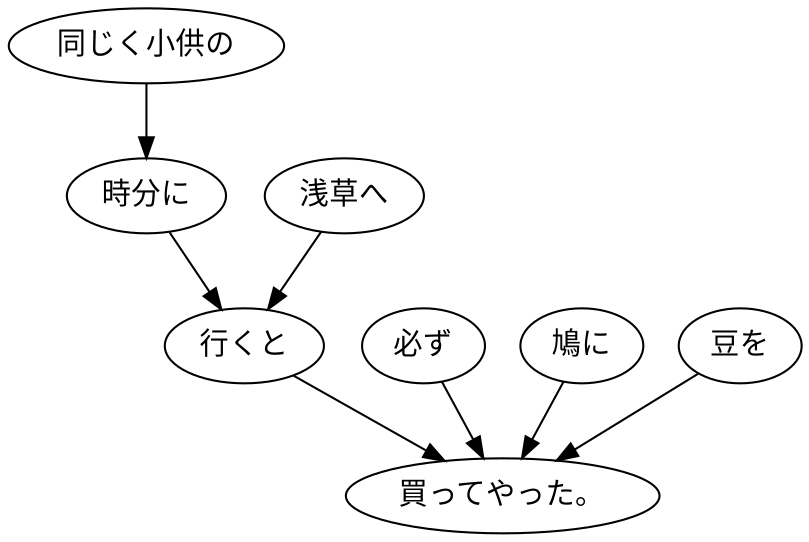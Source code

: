 digraph graph2235 {
	node0 [label="同じく小供の"];
	node1 [label="時分に"];
	node2 [label="浅草へ"];
	node3 [label="行くと"];
	node4 [label="必ず"];
	node5 [label="鳩に"];
	node6 [label="豆を"];
	node7 [label="買ってやった。"];
	node0 -> node1;
	node1 -> node3;
	node2 -> node3;
	node3 -> node7;
	node4 -> node7;
	node5 -> node7;
	node6 -> node7;
}
